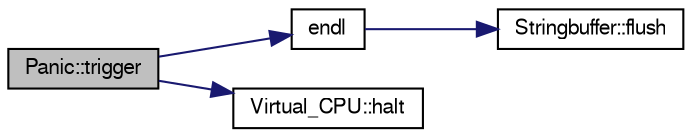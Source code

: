 digraph "Panic::trigger"
{
  bgcolor="transparent";
  edge [fontname="FreeSans",fontsize="10",labelfontname="FreeSans",labelfontsize="10"];
  node [fontname="FreeSans",fontsize="10",shape=record];
  rankdir="LR";
  Node1 [label="Panic::trigger",height=0.2,width=0.4,color="black", fillcolor="grey75", style="filled" fontcolor="black"];
  Node1 -> Node2 [color="midnightblue",fontsize="10",style="solid",fontname="FreeSans"];
  Node2 [label="endl",height=0.2,width=0.4,color="black",URL="$o__stream_8h.html#a28de23f7cab39bdb0f6a5dc3801b6c6d",tooltip="print buffer after adding a newline"];
  Node2 -> Node3 [color="midnightblue",fontsize="10",style="solid",fontname="FreeSans"];
  Node3 [label="Stringbuffer::flush",height=0.2,width=0.4,color="black",URL="$classStringbuffer.html#abfb79178e3d7520f99aec80f996abaac",tooltip="flush the content of the buffer to the screen"];
  Node1 -> Node4 [color="midnightblue",fontsize="10",style="solid",fontname="FreeSans"];
  Node4 [label="Virtual_CPU::halt",height=0.2,width=0.4,color="black",URL="$classVirtual__CPU.html#ab379715eb56dd3ef38ee086314826f1f",tooltip="halt the cpu"];
}

